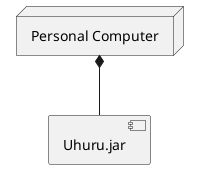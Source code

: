 @startuml DeploymentDiagram

node "Personal Computer" as PC 
component Uhuru.jar

PC *-- Uhuru.jar

@enduml
